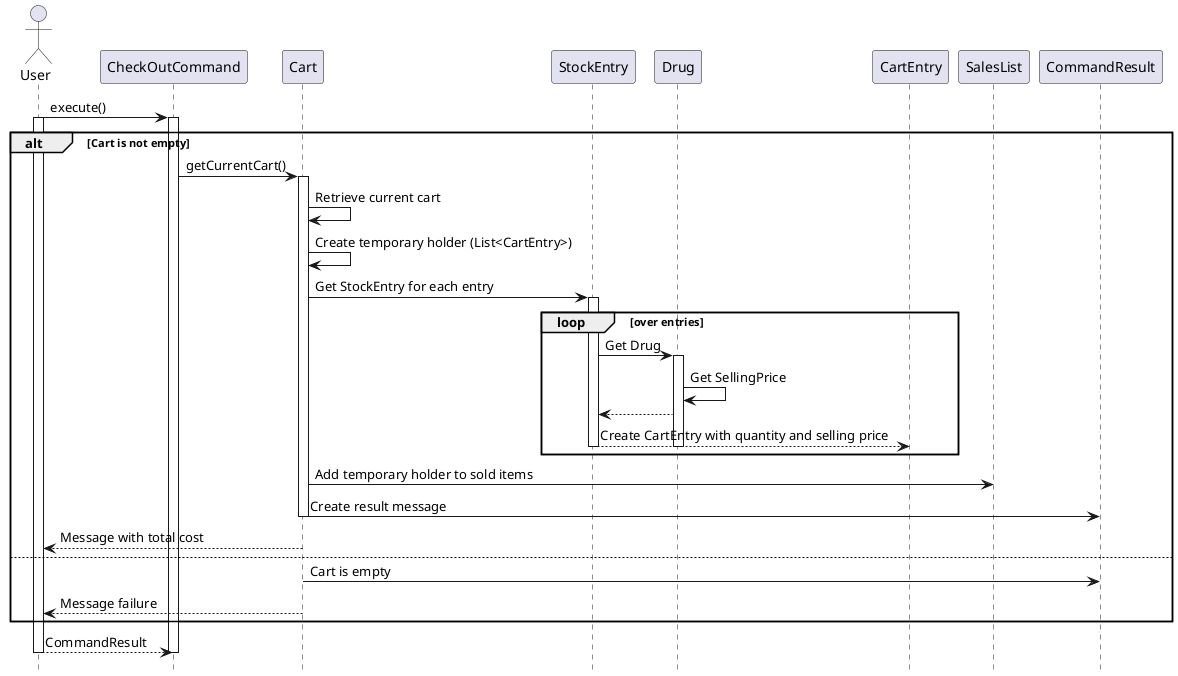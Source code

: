 @startuml
hide footbox
actor User
participant CheckOutCommand
participant Cart
participant StockEntry
participant Drug
participant CartEntry
participant SalesList
participant CommandResult

User -> CheckOutCommand: execute()
activate User
activate CheckOutCommand

alt Cart is not empty
  CheckOutCommand -> Cart: getCurrentCart()
  activate Cart
  Cart -> Cart: Retrieve current cart
  Cart -> Cart: Create temporary holder (List<CartEntry>)
  Cart -> StockEntry: Get StockEntry for each entry
  loop over entries
    activate StockEntry
    StockEntry -> Drug: Get Drug
    activate Drug
    Drug -> Drug: Get SellingPrice
    Drug --> StockEntry
    StockEntry --> CartEntry: Create CartEntry with quantity and selling price
    deactivate Drug
    deactivate StockEntry
  end
  Cart -> SalesList: Add temporary holder to sold items
  Cart -> CommandResult: Create result message
  deactivate Cart
  Cart --> User: Message with total cost
  else
  Cart -> CommandResult: Cart is empty
  Cart --> User: Message failure
end

User --> CheckOutCommand: CommandResult
deactivate User
deactivate CheckOutCommand
@enduml
